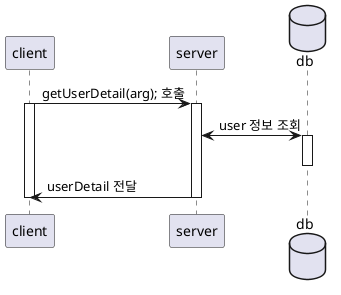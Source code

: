 @startuml

client -> server : getUserDetail(arg); 호출
activate client
activate server
database db
server <-> db : user 정보 조회
activate db
deactivate db
server -> client : userDetail 전달
deactivate server
deactivate client

@enduml